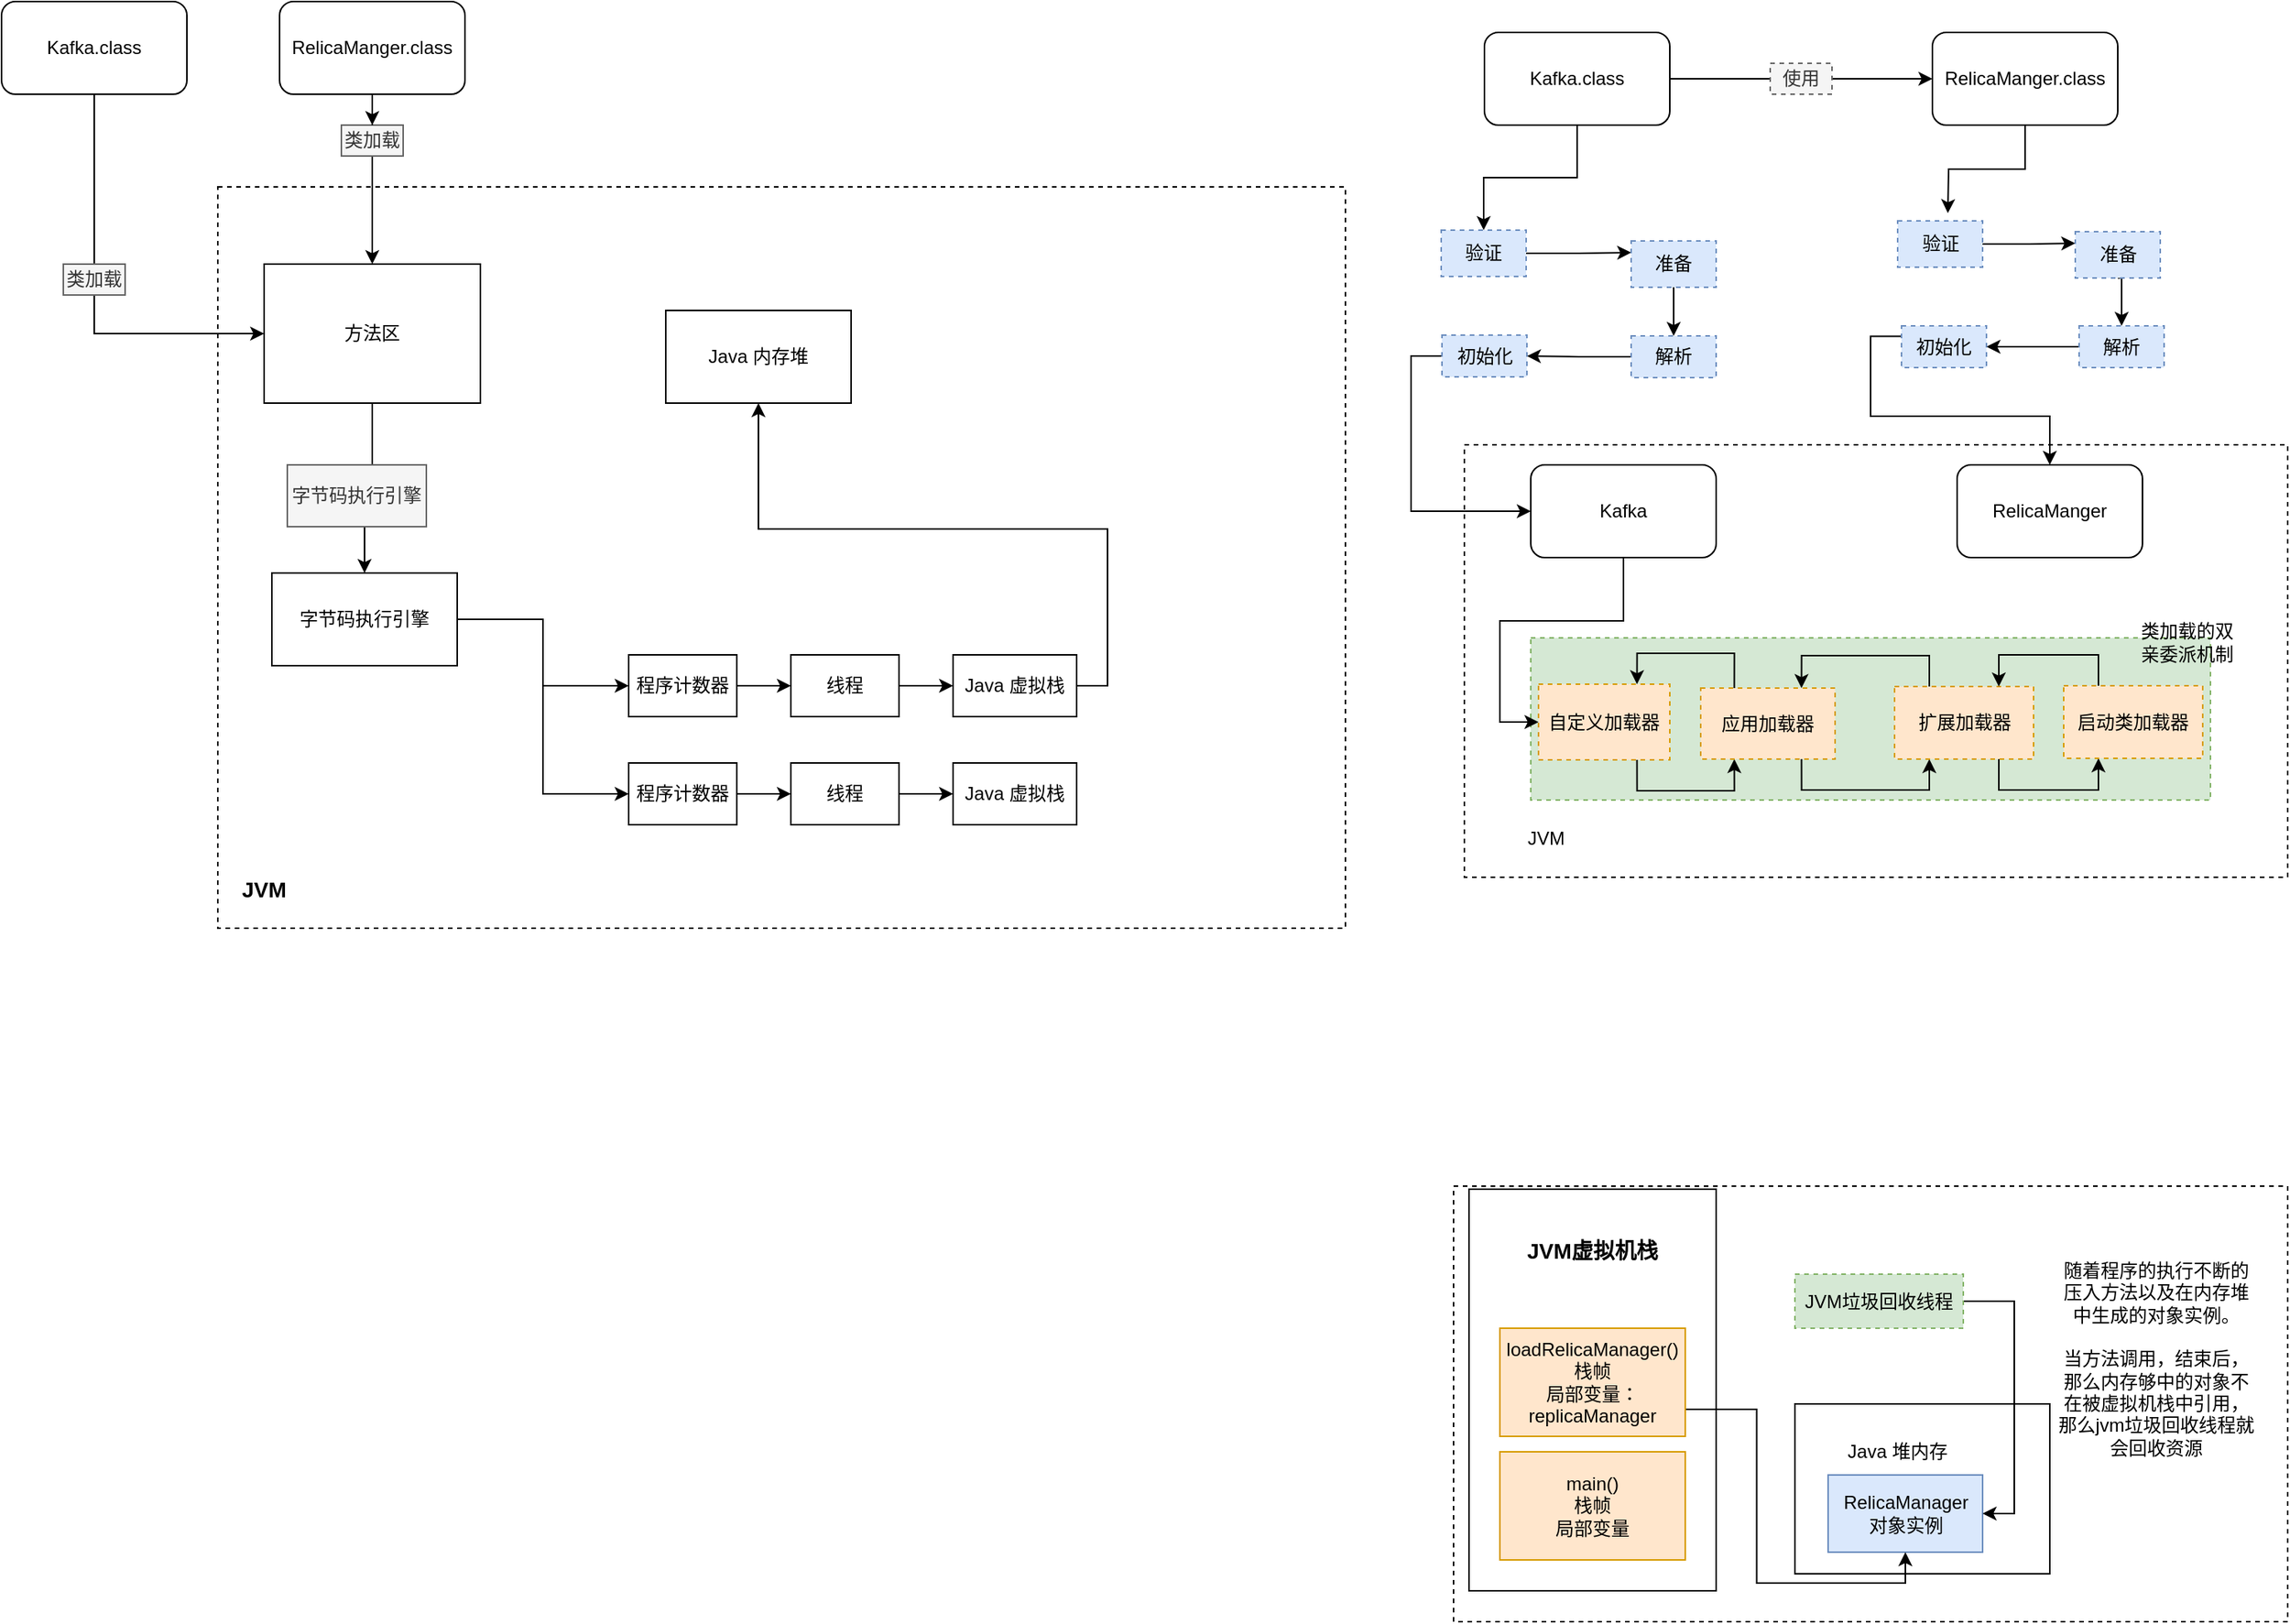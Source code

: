 <mxfile pages="1" version="11.2.8" type="github"><diagram id="nuV3YyBKfKA6NCvVvVBF" name="Page-1"><mxGraphModel dx="1422" dy="762" grid="1" gridSize="10" guides="1" tooltips="1" connect="1" arrows="1" fold="1" page="1" pageScale="1" pageWidth="827" pageHeight="1169" math="0" shadow="0"><root><mxCell id="0"/><mxCell id="1" parent="0"/><mxCell id="mIoYykTNzgDF6xmG_wsZ-85" value="" style="rounded=0;whiteSpace=wrap;html=1;dashed=1;" vertex="1" parent="1"><mxGeometry x="997" y="350" width="533" height="280" as="geometry"/></mxCell><mxCell id="mIoYykTNzgDF6xmG_wsZ-105" value="" style="rounded=0;whiteSpace=wrap;html=1;dashed=1;fillColor=#d5e8d4;strokeColor=#82b366;" vertex="1" parent="1"><mxGeometry x="1040" y="475" width="440" height="105" as="geometry"/></mxCell><mxCell id="mIoYykTNzgDF6xmG_wsZ-65" style="edgeStyle=orthogonalEdgeStyle;rounded=0;orthogonalLoop=1;jettySize=auto;html=1;exitX=1;exitY=0.5;exitDx=0;exitDy=0;" edge="1" parent="1" source="mIoYykTNzgDF6xmG_wsZ-54" target="mIoYykTNzgDF6xmG_wsZ-55"><mxGeometry relative="1" as="geometry"/></mxCell><mxCell id="mIoYykTNzgDF6xmG_wsZ-37" value="" style="rounded=0;whiteSpace=wrap;html=1;dashed=1;" vertex="1" parent="1"><mxGeometry x="990" y="830" width="540" height="282" as="geometry"/></mxCell><mxCell id="mIoYykTNzgDF6xmG_wsZ-43" value="" style="group" vertex="1" connectable="0" parent="1"><mxGeometry x="1210" y="972" width="165" height="110" as="geometry"/></mxCell><mxCell id="mIoYykTNzgDF6xmG_wsZ-34" value="" style="rounded=0;whiteSpace=wrap;html=1;" vertex="1" parent="mIoYykTNzgDF6xmG_wsZ-43"><mxGeometry x="1" y="-1" width="165" height="110" as="geometry"/></mxCell><mxCell id="mIoYykTNzgDF6xmG_wsZ-35" value="Java 堆内存" style="text;html=1;strokeColor=none;fillColor=none;align=center;verticalAlign=middle;whiteSpace=wrap;rounded=0;" vertex="1" parent="mIoYykTNzgDF6xmG_wsZ-43"><mxGeometry x="30" y="20" width="75" height="20" as="geometry"/></mxCell><mxCell id="mIoYykTNzgDF6xmG_wsZ-36" value="RelicaManager&lt;br&gt;对象实例" style="text;html=1;strokeColor=#6c8ebf;fillColor=#dae8fc;align=center;verticalAlign=middle;whiteSpace=wrap;rounded=0;" vertex="1" parent="mIoYykTNzgDF6xmG_wsZ-43"><mxGeometry x="22.5" y="45" width="100" height="50" as="geometry"/></mxCell><mxCell id="mIoYykTNzgDF6xmG_wsZ-1" value="" style="rounded=0;whiteSpace=wrap;html=1;dashed=1;" vertex="1" parent="1"><mxGeometry x="190" y="183" width="730" height="480" as="geometry"/></mxCell><mxCell id="mIoYykTNzgDF6xmG_wsZ-2" value="&lt;b&gt;&lt;font style=&quot;font-size: 14px&quot;&gt;JVM&lt;/font&gt;&lt;/b&gt;" style="text;html=1;strokeColor=none;fillColor=none;align=center;verticalAlign=middle;whiteSpace=wrap;rounded=0;" vertex="1" parent="1"><mxGeometry x="195" y="623" width="50" height="30" as="geometry"/></mxCell><mxCell id="mIoYykTNzgDF6xmG_wsZ-22" style="edgeStyle=orthogonalEdgeStyle;rounded=0;orthogonalLoop=1;jettySize=auto;html=1;exitX=0.5;exitY=1;exitDx=0;exitDy=0;entryX=0.5;entryY=0;entryDx=0;entryDy=0;" edge="1" parent="1" source="mIoYykTNzgDF6xmG_wsZ-3" target="mIoYykTNzgDF6xmG_wsZ-4"><mxGeometry relative="1" as="geometry"/></mxCell><mxCell id="mIoYykTNzgDF6xmG_wsZ-3" value="方法区" style="rounded=0;whiteSpace=wrap;html=1;" vertex="1" parent="1"><mxGeometry x="220" y="233" width="140" height="90" as="geometry"/></mxCell><mxCell id="mIoYykTNzgDF6xmG_wsZ-23" style="edgeStyle=orthogonalEdgeStyle;rounded=0;orthogonalLoop=1;jettySize=auto;html=1;exitX=1;exitY=0.5;exitDx=0;exitDy=0;entryX=0;entryY=0.5;entryDx=0;entryDy=0;" edge="1" parent="1" source="mIoYykTNzgDF6xmG_wsZ-4" target="mIoYykTNzgDF6xmG_wsZ-5"><mxGeometry relative="1" as="geometry"/></mxCell><mxCell id="mIoYykTNzgDF6xmG_wsZ-24" style="edgeStyle=orthogonalEdgeStyle;rounded=0;orthogonalLoop=1;jettySize=auto;html=1;exitX=1;exitY=0.5;exitDx=0;exitDy=0;entryX=0;entryY=0.5;entryDx=0;entryDy=0;" edge="1" parent="1" source="mIoYykTNzgDF6xmG_wsZ-4" target="mIoYykTNzgDF6xmG_wsZ-6"><mxGeometry relative="1" as="geometry"/></mxCell><mxCell id="mIoYykTNzgDF6xmG_wsZ-4" value="字节码执行引擎" style="rounded=0;whiteSpace=wrap;html=1;" vertex="1" parent="1"><mxGeometry x="225" y="433" width="120" height="60" as="geometry"/></mxCell><mxCell id="mIoYykTNzgDF6xmG_wsZ-25" style="edgeStyle=orthogonalEdgeStyle;rounded=0;orthogonalLoop=1;jettySize=auto;html=1;exitX=1;exitY=0.5;exitDx=0;exitDy=0;entryX=0;entryY=0.5;entryDx=0;entryDy=0;" edge="1" parent="1" source="mIoYykTNzgDF6xmG_wsZ-5" target="mIoYykTNzgDF6xmG_wsZ-7"><mxGeometry relative="1" as="geometry"/></mxCell><mxCell id="mIoYykTNzgDF6xmG_wsZ-5" value="程序计数器" style="rounded=0;whiteSpace=wrap;html=1;" vertex="1" parent="1"><mxGeometry x="456" y="486" width="70" height="40" as="geometry"/></mxCell><mxCell id="mIoYykTNzgDF6xmG_wsZ-27" style="edgeStyle=orthogonalEdgeStyle;rounded=0;orthogonalLoop=1;jettySize=auto;html=1;exitX=1;exitY=0.5;exitDx=0;exitDy=0;entryX=0;entryY=0.5;entryDx=0;entryDy=0;" edge="1" parent="1" source="mIoYykTNzgDF6xmG_wsZ-6" target="mIoYykTNzgDF6xmG_wsZ-9"><mxGeometry relative="1" as="geometry"/></mxCell><mxCell id="mIoYykTNzgDF6xmG_wsZ-6" value="程序计数器" style="rounded=0;whiteSpace=wrap;html=1;" vertex="1" parent="1"><mxGeometry x="456" y="556" width="70" height="40" as="geometry"/></mxCell><mxCell id="mIoYykTNzgDF6xmG_wsZ-26" style="edgeStyle=orthogonalEdgeStyle;rounded=0;orthogonalLoop=1;jettySize=auto;html=1;exitX=1;exitY=0.5;exitDx=0;exitDy=0;entryX=0;entryY=0.5;entryDx=0;entryDy=0;" edge="1" parent="1" source="mIoYykTNzgDF6xmG_wsZ-7" target="mIoYykTNzgDF6xmG_wsZ-8"><mxGeometry relative="1" as="geometry"/></mxCell><mxCell id="mIoYykTNzgDF6xmG_wsZ-7" value="线程" style="rounded=0;whiteSpace=wrap;html=1;" vertex="1" parent="1"><mxGeometry x="561" y="486" width="70" height="40" as="geometry"/></mxCell><mxCell id="mIoYykTNzgDF6xmG_wsZ-29" style="edgeStyle=orthogonalEdgeStyle;rounded=0;orthogonalLoop=1;jettySize=auto;html=1;exitX=1;exitY=0.5;exitDx=0;exitDy=0;entryX=0.5;entryY=1;entryDx=0;entryDy=0;" edge="1" parent="1" source="mIoYykTNzgDF6xmG_wsZ-8" target="mIoYykTNzgDF6xmG_wsZ-11"><mxGeometry relative="1" as="geometry"/></mxCell><mxCell id="mIoYykTNzgDF6xmG_wsZ-8" value="Java 虚拟栈" style="rounded=0;whiteSpace=wrap;html=1;" vertex="1" parent="1"><mxGeometry x="666" y="486" width="80" height="40" as="geometry"/></mxCell><mxCell id="mIoYykTNzgDF6xmG_wsZ-28" style="edgeStyle=orthogonalEdgeStyle;rounded=0;orthogonalLoop=1;jettySize=auto;html=1;exitX=1;exitY=0.5;exitDx=0;exitDy=0;entryX=0;entryY=0.5;entryDx=0;entryDy=0;" edge="1" parent="1" source="mIoYykTNzgDF6xmG_wsZ-9" target="mIoYykTNzgDF6xmG_wsZ-10"><mxGeometry relative="1" as="geometry"/></mxCell><mxCell id="mIoYykTNzgDF6xmG_wsZ-9" value="线程" style="rounded=0;whiteSpace=wrap;html=1;" vertex="1" parent="1"><mxGeometry x="561" y="556" width="70" height="40" as="geometry"/></mxCell><mxCell id="mIoYykTNzgDF6xmG_wsZ-10" value="Java 虚拟栈" style="rounded=0;whiteSpace=wrap;html=1;" vertex="1" parent="1"><mxGeometry x="666" y="556" width="80" height="40" as="geometry"/></mxCell><mxCell id="mIoYykTNzgDF6xmG_wsZ-11" value="Java 内存堆" style="rounded=0;whiteSpace=wrap;html=1;" vertex="1" parent="1"><mxGeometry x="480" y="263" width="120" height="60" as="geometry"/></mxCell><mxCell id="mIoYykTNzgDF6xmG_wsZ-14" style="edgeStyle=orthogonalEdgeStyle;rounded=0;orthogonalLoop=1;jettySize=auto;html=1;exitX=0.5;exitY=1;exitDx=0;exitDy=0;entryX=0;entryY=0.5;entryDx=0;entryDy=0;" edge="1" parent="1" source="mIoYykTNzgDF6xmG_wsZ-12" target="mIoYykTNzgDF6xmG_wsZ-3"><mxGeometry relative="1" as="geometry"/></mxCell><mxCell id="mIoYykTNzgDF6xmG_wsZ-12" value="Kafka.class" style="rounded=1;whiteSpace=wrap;html=1;" vertex="1" parent="1"><mxGeometry x="50" y="63" width="120" height="60" as="geometry"/></mxCell><mxCell id="mIoYykTNzgDF6xmG_wsZ-15" style="edgeStyle=orthogonalEdgeStyle;rounded=0;orthogonalLoop=1;jettySize=auto;html=1;exitX=0.5;exitY=1;exitDx=0;exitDy=0;" edge="1" parent="1" source="mIoYykTNzgDF6xmG_wsZ-18" target="mIoYykTNzgDF6xmG_wsZ-3"><mxGeometry relative="1" as="geometry"/></mxCell><mxCell id="mIoYykTNzgDF6xmG_wsZ-13" value="RelicaManger.class" style="rounded=1;whiteSpace=wrap;html=1;" vertex="1" parent="1"><mxGeometry x="230" y="63" width="120" height="60" as="geometry"/></mxCell><mxCell id="mIoYykTNzgDF6xmG_wsZ-17" value="类加载" style="text;html=1;align=center;verticalAlign=middle;whiteSpace=wrap;rounded=0;fillColor=#f5f5f5;strokeColor=#666666;fontColor=#333333;" vertex="1" parent="1"><mxGeometry x="90" y="233" width="40" height="20" as="geometry"/></mxCell><mxCell id="mIoYykTNzgDF6xmG_wsZ-18" value="类加载" style="text;html=1;align=center;verticalAlign=middle;whiteSpace=wrap;rounded=0;fillColor=#f5f5f5;strokeColor=#666666;fontColor=#333333;" vertex="1" parent="1"><mxGeometry x="270" y="143" width="40" height="20" as="geometry"/></mxCell><mxCell id="mIoYykTNzgDF6xmG_wsZ-20" style="edgeStyle=orthogonalEdgeStyle;rounded=0;orthogonalLoop=1;jettySize=auto;html=1;exitX=0.5;exitY=1;exitDx=0;exitDy=0;" edge="1" parent="1" source="mIoYykTNzgDF6xmG_wsZ-13" target="mIoYykTNzgDF6xmG_wsZ-18"><mxGeometry relative="1" as="geometry"><mxPoint x="290" y="123" as="sourcePoint"/><mxPoint x="290" y="233" as="targetPoint"/></mxGeometry></mxCell><mxCell id="mIoYykTNzgDF6xmG_wsZ-21" value="字节码执行引擎" style="text;html=1;strokeColor=#666666;fillColor=#f5f5f5;align=center;verticalAlign=middle;whiteSpace=wrap;rounded=0;fontColor=#333333;" vertex="1" parent="1"><mxGeometry x="235" y="363" width="90" height="40" as="geometry"/></mxCell><mxCell id="mIoYykTNzgDF6xmG_wsZ-31" value="" style="rounded=0;whiteSpace=wrap;html=1;" vertex="1" parent="1"><mxGeometry x="1000" y="832" width="160" height="260" as="geometry"/></mxCell><mxCell id="mIoYykTNzgDF6xmG_wsZ-39" style="edgeStyle=orthogonalEdgeStyle;rounded=0;orthogonalLoop=1;jettySize=auto;html=1;exitX=1;exitY=0.75;exitDx=0;exitDy=0;entryX=0.5;entryY=1;entryDx=0;entryDy=0;" edge="1" parent="1" source="mIoYykTNzgDF6xmG_wsZ-32" target="mIoYykTNzgDF6xmG_wsZ-36"><mxGeometry relative="1" as="geometry"/></mxCell><mxCell id="mIoYykTNzgDF6xmG_wsZ-32" value="loadRelicaManager()&lt;br&gt;栈帧&lt;br&gt;局部变量：replicaManager" style="text;html=1;strokeColor=#d79b00;fillColor=#ffe6cc;align=center;verticalAlign=middle;whiteSpace=wrap;rounded=0;" vertex="1" parent="1"><mxGeometry x="1020" y="922" width="120" height="70" as="geometry"/></mxCell><mxCell id="mIoYykTNzgDF6xmG_wsZ-33" value="main()&lt;br&gt;栈帧&lt;br&gt;局部变量" style="text;html=1;strokeColor=#d79b00;fillColor=#ffe6cc;align=center;verticalAlign=middle;whiteSpace=wrap;rounded=0;" vertex="1" parent="1"><mxGeometry x="1020" y="1002" width="120" height="70" as="geometry"/></mxCell><mxCell id="mIoYykTNzgDF6xmG_wsZ-46" style="edgeStyle=orthogonalEdgeStyle;rounded=0;orthogonalLoop=1;jettySize=auto;html=1;entryX=1;entryY=0.5;entryDx=0;entryDy=0;" edge="1" parent="1" source="mIoYykTNzgDF6xmG_wsZ-44" target="mIoYykTNzgDF6xmG_wsZ-36"><mxGeometry relative="1" as="geometry"><Array as="points"><mxPoint x="1353" y="905"/><mxPoint x="1353" y="1042"/></Array></mxGeometry></mxCell><mxCell id="mIoYykTNzgDF6xmG_wsZ-44" value="JVM垃圾回收线程" style="text;html=1;strokeColor=#82b366;fillColor=#d5e8d4;align=center;verticalAlign=middle;whiteSpace=wrap;rounded=0;dashed=1;" vertex="1" parent="1"><mxGeometry x="1211" y="887" width="109" height="35" as="geometry"/></mxCell><mxCell id="mIoYykTNzgDF6xmG_wsZ-49" value="随着程序的执行不断的压入方法以及在内存堆中生成的对象实例。&lt;br&gt;&lt;br&gt;当方法调用，结束后，那么内存够中的对象不在被虚拟机栈中引用，那么jvm垃圾回收线程就会回收资源" style="text;html=1;strokeColor=none;fillColor=none;align=center;verticalAlign=middle;whiteSpace=wrap;rounded=0;dashed=1;" vertex="1" parent="1"><mxGeometry x="1380" y="852" width="130" height="180" as="geometry"/></mxCell><mxCell id="mIoYykTNzgDF6xmG_wsZ-52" value="&lt;b&gt;&lt;font style=&quot;font-size: 14px&quot;&gt;JVM虚拟机栈&lt;/font&gt;&lt;/b&gt;" style="text;html=1;strokeColor=none;fillColor=none;align=center;verticalAlign=middle;whiteSpace=wrap;rounded=0;dashed=1;" vertex="1" parent="1"><mxGeometry x="1035" y="854.5" width="90" height="35" as="geometry"/></mxCell><mxCell id="mIoYykTNzgDF6xmG_wsZ-67" style="edgeStyle=orthogonalEdgeStyle;rounded=0;orthogonalLoop=1;jettySize=auto;html=1;exitX=0.5;exitY=1;exitDx=0;exitDy=0;entryX=0.5;entryY=0;entryDx=0;entryDy=0;" edge="1" parent="1" source="mIoYykTNzgDF6xmG_wsZ-54" target="mIoYykTNzgDF6xmG_wsZ-57"><mxGeometry relative="1" as="geometry"/></mxCell><mxCell id="mIoYykTNzgDF6xmG_wsZ-54" value="Kafka.class" style="rounded=1;whiteSpace=wrap;html=1;" vertex="1" parent="1"><mxGeometry x="1010" y="83" width="120" height="60" as="geometry"/></mxCell><mxCell id="mIoYykTNzgDF6xmG_wsZ-84" style="edgeStyle=orthogonalEdgeStyle;rounded=0;orthogonalLoop=1;jettySize=auto;html=1;exitX=0.5;exitY=1;exitDx=0;exitDy=0;" edge="1" parent="1" source="mIoYykTNzgDF6xmG_wsZ-55"><mxGeometry relative="1" as="geometry"><mxPoint x="1310" y="200" as="targetPoint"/></mxGeometry></mxCell><mxCell id="mIoYykTNzgDF6xmG_wsZ-55" value="RelicaManger.class" style="rounded=1;whiteSpace=wrap;html=1;" vertex="1" parent="1"><mxGeometry x="1300" y="83" width="120" height="60" as="geometry"/></mxCell><mxCell id="mIoYykTNzgDF6xmG_wsZ-69" style="edgeStyle=orthogonalEdgeStyle;rounded=0;orthogonalLoop=1;jettySize=auto;html=1;exitX=1;exitY=0.5;exitDx=0;exitDy=0;entryX=0;entryY=0.25;entryDx=0;entryDy=0;" edge="1" parent="1" source="mIoYykTNzgDF6xmG_wsZ-57" target="mIoYykTNzgDF6xmG_wsZ-61"><mxGeometry relative="1" as="geometry"/></mxCell><mxCell id="mIoYykTNzgDF6xmG_wsZ-57" value="验证" style="text;html=1;strokeColor=#6c8ebf;fillColor=#dae8fc;align=center;verticalAlign=middle;whiteSpace=wrap;rounded=0;dashed=1;" vertex="1" parent="1"><mxGeometry x="982" y="211" width="55" height="30" as="geometry"/></mxCell><mxCell id="mIoYykTNzgDF6xmG_wsZ-70" style="edgeStyle=orthogonalEdgeStyle;rounded=0;orthogonalLoop=1;jettySize=auto;html=1;exitX=0.5;exitY=1;exitDx=0;exitDy=0;entryX=0.5;entryY=0;entryDx=0;entryDy=0;" edge="1" parent="1" source="mIoYykTNzgDF6xmG_wsZ-61" target="mIoYykTNzgDF6xmG_wsZ-62"><mxGeometry relative="1" as="geometry"/></mxCell><mxCell id="mIoYykTNzgDF6xmG_wsZ-61" value="准备" style="text;html=1;strokeColor=#6c8ebf;fillColor=#dae8fc;align=center;verticalAlign=middle;whiteSpace=wrap;rounded=0;dashed=1;" vertex="1" parent="1"><mxGeometry x="1105" y="218" width="55" height="30" as="geometry"/></mxCell><mxCell id="mIoYykTNzgDF6xmG_wsZ-73" style="edgeStyle=orthogonalEdgeStyle;rounded=0;orthogonalLoop=1;jettySize=auto;html=1;exitX=0;exitY=0.5;exitDx=0;exitDy=0;" edge="1" parent="1" source="mIoYykTNzgDF6xmG_wsZ-62" target="mIoYykTNzgDF6xmG_wsZ-63"><mxGeometry relative="1" as="geometry"/></mxCell><mxCell id="mIoYykTNzgDF6xmG_wsZ-62" value="解析" style="text;html=1;strokeColor=#6c8ebf;fillColor=#dae8fc;align=center;verticalAlign=middle;whiteSpace=wrap;rounded=0;dashed=1;" vertex="1" parent="1"><mxGeometry x="1105" y="279.5" width="55" height="27" as="geometry"/></mxCell><mxCell id="mIoYykTNzgDF6xmG_wsZ-89" style="edgeStyle=orthogonalEdgeStyle;rounded=0;orthogonalLoop=1;jettySize=auto;html=1;exitX=0;exitY=0.5;exitDx=0;exitDy=0;entryX=0;entryY=0.5;entryDx=0;entryDy=0;" edge="1" parent="1" source="mIoYykTNzgDF6xmG_wsZ-63" target="mIoYykTNzgDF6xmG_wsZ-87"><mxGeometry relative="1" as="geometry"><mxPoint x="1030" y="380" as="targetPoint"/></mxGeometry></mxCell><mxCell id="mIoYykTNzgDF6xmG_wsZ-63" value="初始化" style="text;html=1;strokeColor=#6c8ebf;fillColor=#dae8fc;align=center;verticalAlign=middle;whiteSpace=wrap;rounded=0;dashed=1;" vertex="1" parent="1"><mxGeometry x="982.5" y="279" width="55" height="27" as="geometry"/></mxCell><mxCell id="mIoYykTNzgDF6xmG_wsZ-64" value="使用" style="text;html=1;align=center;verticalAlign=middle;whiteSpace=wrap;rounded=0;dashed=1;fillColor=#f5f5f5;strokeColor=#666666;fontColor=#333333;" vertex="1" parent="1"><mxGeometry x="1195" y="103" width="40" height="20" as="geometry"/></mxCell><mxCell id="mIoYykTNzgDF6xmG_wsZ-77" style="edgeStyle=orthogonalEdgeStyle;rounded=0;orthogonalLoop=1;jettySize=auto;html=1;exitX=1;exitY=0.5;exitDx=0;exitDy=0;entryX=0;entryY=0.25;entryDx=0;entryDy=0;" edge="1" parent="1" source="mIoYykTNzgDF6xmG_wsZ-78" target="mIoYykTNzgDF6xmG_wsZ-80"><mxGeometry relative="1" as="geometry"/></mxCell><mxCell id="mIoYykTNzgDF6xmG_wsZ-78" value="验证" style="text;html=1;strokeColor=#6c8ebf;fillColor=#dae8fc;align=center;verticalAlign=middle;whiteSpace=wrap;rounded=0;dashed=1;" vertex="1" parent="1"><mxGeometry x="1277.5" y="205" width="55" height="30" as="geometry"/></mxCell><mxCell id="mIoYykTNzgDF6xmG_wsZ-79" style="edgeStyle=orthogonalEdgeStyle;rounded=0;orthogonalLoop=1;jettySize=auto;html=1;exitX=0.5;exitY=1;exitDx=0;exitDy=0;entryX=0.5;entryY=0;entryDx=0;entryDy=0;" edge="1" parent="1" source="mIoYykTNzgDF6xmG_wsZ-80" target="mIoYykTNzgDF6xmG_wsZ-82"><mxGeometry relative="1" as="geometry"/></mxCell><mxCell id="mIoYykTNzgDF6xmG_wsZ-80" value="准备" style="text;html=1;strokeColor=#6c8ebf;fillColor=#dae8fc;align=center;verticalAlign=middle;whiteSpace=wrap;rounded=0;dashed=1;" vertex="1" parent="1"><mxGeometry x="1392.5" y="212" width="55" height="30" as="geometry"/></mxCell><mxCell id="mIoYykTNzgDF6xmG_wsZ-81" style="edgeStyle=orthogonalEdgeStyle;rounded=0;orthogonalLoop=1;jettySize=auto;html=1;exitX=0;exitY=0.5;exitDx=0;exitDy=0;" edge="1" parent="1" source="mIoYykTNzgDF6xmG_wsZ-82" target="mIoYykTNzgDF6xmG_wsZ-83"><mxGeometry relative="1" as="geometry"/></mxCell><mxCell id="mIoYykTNzgDF6xmG_wsZ-82" value="解析" style="text;html=1;strokeColor=#6c8ebf;fillColor=#dae8fc;align=center;verticalAlign=middle;whiteSpace=wrap;rounded=0;dashed=1;" vertex="1" parent="1"><mxGeometry x="1395" y="273" width="55" height="27" as="geometry"/></mxCell><mxCell id="mIoYykTNzgDF6xmG_wsZ-90" style="edgeStyle=orthogonalEdgeStyle;rounded=0;orthogonalLoop=1;jettySize=auto;html=1;exitX=0;exitY=0.25;exitDx=0;exitDy=0;" edge="1" parent="1" source="mIoYykTNzgDF6xmG_wsZ-83" target="mIoYykTNzgDF6xmG_wsZ-88"><mxGeometry relative="1" as="geometry"/></mxCell><mxCell id="mIoYykTNzgDF6xmG_wsZ-83" value="初始化" style="text;html=1;strokeColor=#6c8ebf;fillColor=#dae8fc;align=center;verticalAlign=middle;whiteSpace=wrap;rounded=0;dashed=1;" vertex="1" parent="1"><mxGeometry x="1280" y="273" width="55" height="27" as="geometry"/></mxCell><mxCell id="mIoYykTNzgDF6xmG_wsZ-97" style="edgeStyle=orthogonalEdgeStyle;rounded=0;orthogonalLoop=1;jettySize=auto;html=1;exitX=0.5;exitY=1;exitDx=0;exitDy=0;entryX=0;entryY=0.5;entryDx=0;entryDy=0;" edge="1" parent="1" source="mIoYykTNzgDF6xmG_wsZ-87" target="mIoYykTNzgDF6xmG_wsZ-91"><mxGeometry relative="1" as="geometry"/></mxCell><mxCell id="mIoYykTNzgDF6xmG_wsZ-87" value="Kafka" style="rounded=1;whiteSpace=wrap;html=1;" vertex="1" parent="1"><mxGeometry x="1040" y="363" width="120" height="60" as="geometry"/></mxCell><mxCell id="mIoYykTNzgDF6xmG_wsZ-88" value="RelicaManger" style="rounded=1;whiteSpace=wrap;html=1;" vertex="1" parent="1"><mxGeometry x="1316" y="363" width="120" height="60" as="geometry"/></mxCell><mxCell id="mIoYykTNzgDF6xmG_wsZ-99" style="edgeStyle=orthogonalEdgeStyle;rounded=0;orthogonalLoop=1;jettySize=auto;html=1;exitX=0.75;exitY=1;exitDx=0;exitDy=0;entryX=0.25;entryY=1;entryDx=0;entryDy=0;" edge="1" parent="1" source="mIoYykTNzgDF6xmG_wsZ-91" target="mIoYykTNzgDF6xmG_wsZ-92"><mxGeometry relative="1" as="geometry"/></mxCell><mxCell id="mIoYykTNzgDF6xmG_wsZ-91" value="自定义加载器" style="rounded=0;whiteSpace=wrap;html=1;dashed=1;fillColor=#ffe6cc;strokeColor=#d79b00;" vertex="1" parent="1"><mxGeometry x="1045" y="505" width="85" height="49" as="geometry"/></mxCell><mxCell id="mIoYykTNzgDF6xmG_wsZ-100" style="edgeStyle=orthogonalEdgeStyle;rounded=0;orthogonalLoop=1;jettySize=auto;html=1;exitX=0.75;exitY=1;exitDx=0;exitDy=0;entryX=0.25;entryY=1;entryDx=0;entryDy=0;" edge="1" parent="1" source="mIoYykTNzgDF6xmG_wsZ-92" target="mIoYykTNzgDF6xmG_wsZ-93"><mxGeometry relative="1" as="geometry"/></mxCell><mxCell id="mIoYykTNzgDF6xmG_wsZ-104" style="edgeStyle=orthogonalEdgeStyle;rounded=0;orthogonalLoop=1;jettySize=auto;html=1;exitX=0.25;exitY=0;exitDx=0;exitDy=0;entryX=0.75;entryY=0;entryDx=0;entryDy=0;" edge="1" parent="1" source="mIoYykTNzgDF6xmG_wsZ-92" target="mIoYykTNzgDF6xmG_wsZ-91"><mxGeometry relative="1" as="geometry"/></mxCell><mxCell id="mIoYykTNzgDF6xmG_wsZ-92" value="应用加载器" style="rounded=0;whiteSpace=wrap;html=1;dashed=1;fillColor=#ffe6cc;strokeColor=#d79b00;" vertex="1" parent="1"><mxGeometry x="1150" y="507.5" width="87" height="46" as="geometry"/></mxCell><mxCell id="mIoYykTNzgDF6xmG_wsZ-101" style="edgeStyle=orthogonalEdgeStyle;rounded=0;orthogonalLoop=1;jettySize=auto;html=1;exitX=0.75;exitY=1;exitDx=0;exitDy=0;entryX=0.25;entryY=1;entryDx=0;entryDy=0;" edge="1" parent="1" source="mIoYykTNzgDF6xmG_wsZ-93" target="mIoYykTNzgDF6xmG_wsZ-94"><mxGeometry relative="1" as="geometry"/></mxCell><mxCell id="mIoYykTNzgDF6xmG_wsZ-103" style="edgeStyle=orthogonalEdgeStyle;rounded=0;orthogonalLoop=1;jettySize=auto;html=1;exitX=0.25;exitY=0;exitDx=0;exitDy=0;entryX=0.75;entryY=0;entryDx=0;entryDy=0;" edge="1" parent="1" source="mIoYykTNzgDF6xmG_wsZ-93" target="mIoYykTNzgDF6xmG_wsZ-92"><mxGeometry relative="1" as="geometry"/></mxCell><mxCell id="mIoYykTNzgDF6xmG_wsZ-93" value="扩展加载器" style="rounded=0;whiteSpace=wrap;html=1;dashed=1;fillColor=#ffe6cc;strokeColor=#d79b00;" vertex="1" parent="1"><mxGeometry x="1275.5" y="506.5" width="90" height="47" as="geometry"/></mxCell><mxCell id="mIoYykTNzgDF6xmG_wsZ-102" style="edgeStyle=orthogonalEdgeStyle;rounded=0;orthogonalLoop=1;jettySize=auto;html=1;exitX=0.25;exitY=0;exitDx=0;exitDy=0;entryX=0.75;entryY=0;entryDx=0;entryDy=0;" edge="1" parent="1" source="mIoYykTNzgDF6xmG_wsZ-94" target="mIoYykTNzgDF6xmG_wsZ-93"><mxGeometry relative="1" as="geometry"/></mxCell><mxCell id="mIoYykTNzgDF6xmG_wsZ-94" value="启动类加载器" style="rounded=0;whiteSpace=wrap;html=1;dashed=1;fillColor=#ffe6cc;strokeColor=#d79b00;" vertex="1" parent="1"><mxGeometry x="1385" y="506" width="90" height="47" as="geometry"/></mxCell><mxCell id="mIoYykTNzgDF6xmG_wsZ-95" value="JVM" style="text;html=1;strokeColor=none;fillColor=none;align=center;verticalAlign=middle;whiteSpace=wrap;rounded=0;dashed=1;" vertex="1" parent="1"><mxGeometry x="1030" y="595" width="40" height="20" as="geometry"/></mxCell><mxCell id="mIoYykTNzgDF6xmG_wsZ-106" value="类加载的双亲委派机制" style="text;html=1;strokeColor=none;fillColor=none;align=center;verticalAlign=middle;whiteSpace=wrap;rounded=0;dashed=1;" vertex="1" parent="1"><mxGeometry x="1430" y="463" width="70" height="30" as="geometry"/></mxCell></root></mxGraphModel></diagram></mxfile>